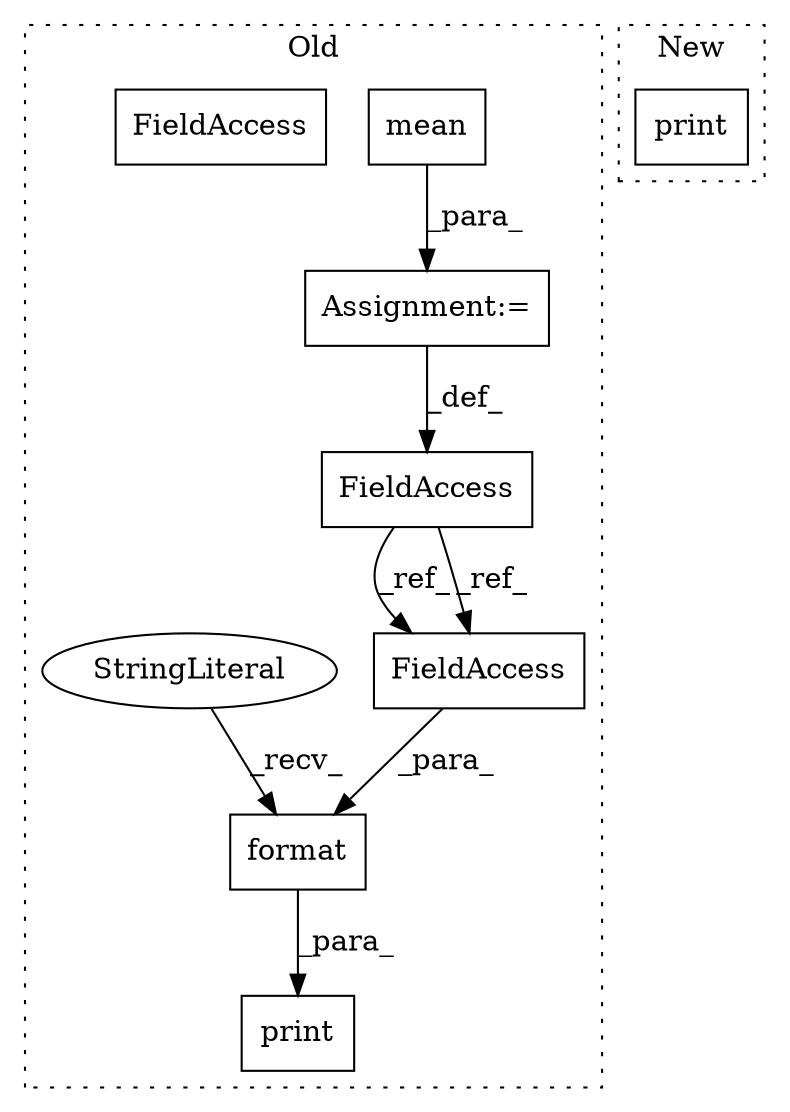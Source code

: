digraph G {
subgraph cluster0 {
1 [label="mean" a="32" s="2521" l="6" shape="box"];
3 [label="print" a="32" s="2580,2633" l="6,1" shape="box"];
4 [label="format" a="32" s="2617,2632" l="7,1" shape="box"];
5 [label="StringLiteral" a="45" s="2586" l="30" shape="ellipse"];
6 [label="FieldAccess" a="22" s="2498" l="4" shape="box"];
7 [label="FieldAccess" a="22" s="2624" l="4" shape="box"];
8 [label="Assignment:=" a="7" s="2502" l="1" shape="box"];
9 [label="FieldAccess" a="22" s="2624" l="4" shape="box"];
label = "Old";
style="dotted";
}
subgraph cluster1 {
2 [label="print" a="32" s="2630,2660" l="6,1" shape="box"];
label = "New";
style="dotted";
}
1 -> 8 [label="_para_"];
4 -> 3 [label="_para_"];
5 -> 4 [label="_recv_"];
6 -> 9 [label="_ref_"];
6 -> 9 [label="_ref_"];
8 -> 6 [label="_def_"];
9 -> 4 [label="_para_"];
}